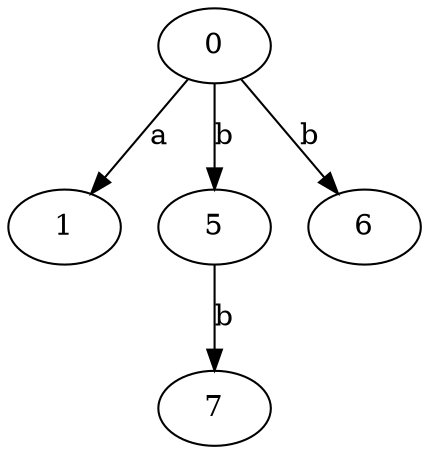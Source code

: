 strict digraph  {
1;
5;
0;
6;
7;
5 -> 7  [label=b];
0 -> 1  [label=a];
0 -> 5  [label=b];
0 -> 6  [label=b];
}
